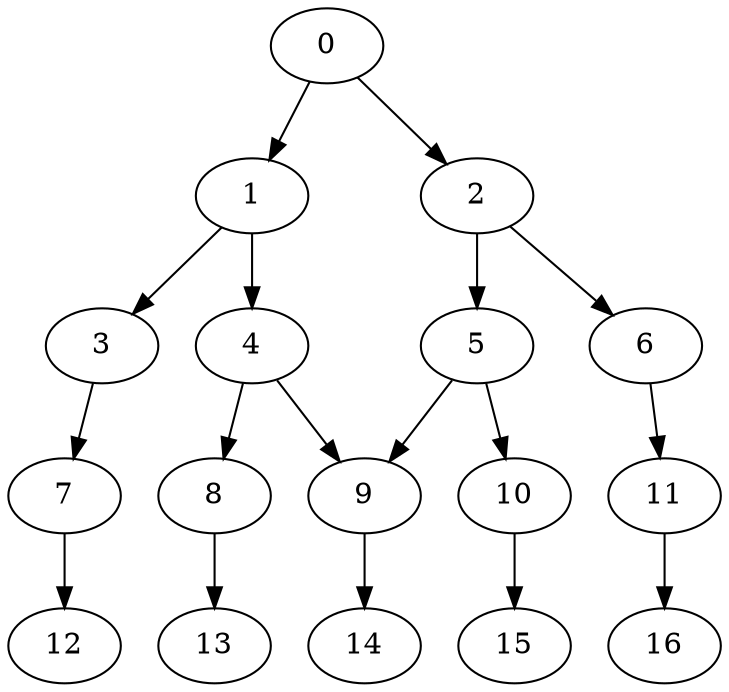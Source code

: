 digraph G {
		0 -> 1
		0 -> 2
		1 -> 3
		1 -> 4
		2 -> 5
		2 -> 6
		3 -> 7
		4 -> 8
		4 -> 9
		5 -> 10
		6 -> 11
		7 -> 12
		8 -> 13
		9 -> 14
		10 -> 15
		11 -> 16
		5 -> 9
}